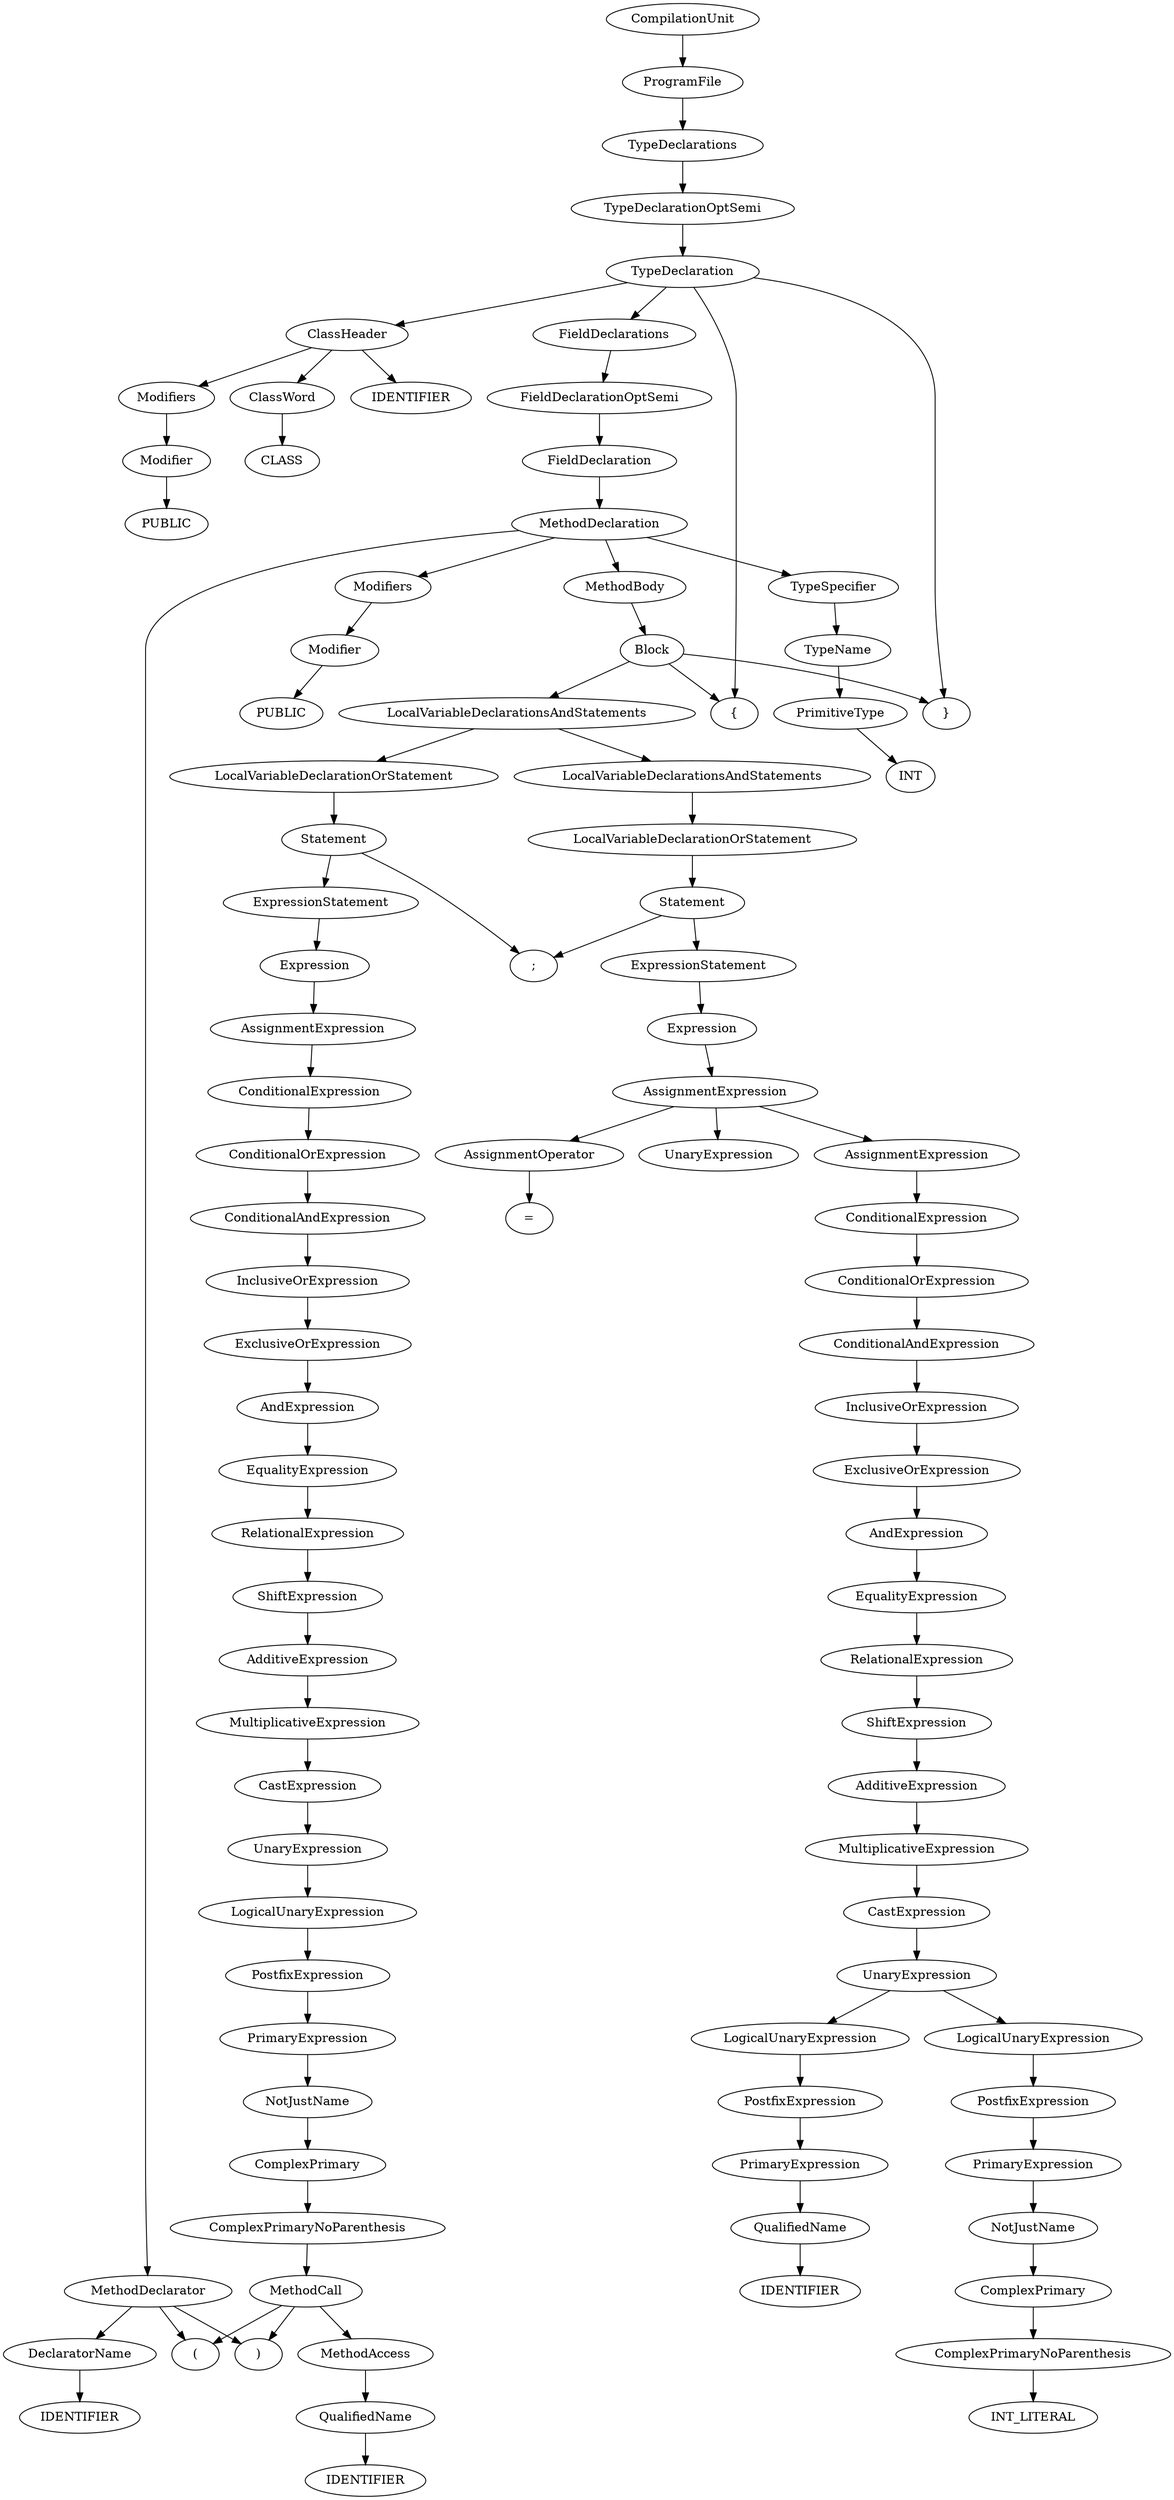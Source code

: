 digraph "Parse Tree" {
	ProgramFile1 [label = "ProgramFile"] 
	CompilationUnit -> {  ProgramFile1 }
	TypeDeclarations1 [label = "TypeDeclarations"] 
	ProgramFile1 -> {  TypeDeclarations1 }
	TypeDeclarationOptSemi1 [label = "TypeDeclarationOptSemi"] 
	TypeDeclarations1 -> {  TypeDeclarationOptSemi1 }
	TypeDeclaration1 [label = "TypeDeclaration"] 
	TypeDeclarationOptSemi1 -> {  TypeDeclaration1 }
	ClassHeader1 [label = "ClassHeader"] 
	FieldDeclarations1 [label = "FieldDeclarations"] 
	TypeDeclaration1 -> {  ClassHeader1 "{" FieldDeclarations1 "}" }
	FieldDeclarationOptSemi1 [label = "FieldDeclarationOptSemi"] 
	FieldDeclarations1 -> {  FieldDeclarationOptSemi1 }
	FieldDeclaration1 [label = "FieldDeclaration"] 
	FieldDeclarationOptSemi1 -> {  FieldDeclaration1 }
	MethodDeclaration1 [label = "MethodDeclaration"] 
	FieldDeclaration1 -> {  MethodDeclaration1 }
	Modifiers1 [label = "Modifiers"] 
	TypeSpecifier1 [label = "TypeSpecifier"] 
	MethodDeclarator1 [label = "MethodDeclarator"] 
	MethodBody1 [label = "MethodBody"] 
	MethodDeclaration1 -> {  Modifiers1 TypeSpecifier1 MethodDeclarator1 MethodBody1 }
	Block1 [label = "Block"] 
	MethodBody1 -> {  Block1 }
	LocalVariableDeclarationsAndStatements1 [label = "LocalVariableDeclarationsAndStatements"] 
	Block1 -> {  "{" LocalVariableDeclarationsAndStatements1 "}" }
	LocalVariableDeclarationsAndStatements2 [label = "LocalVariableDeclarationsAndStatements"] 
	LocalVariableDeclarationOrStatement1 [label = "LocalVariableDeclarationOrStatement"] 
	LocalVariableDeclarationsAndStatements1 -> {  LocalVariableDeclarationsAndStatements2 LocalVariableDeclarationOrStatement1 }
	Statement1 [label = "Statement"] 
	LocalVariableDeclarationOrStatement1 -> {  Statement1 }
	ExpressionStatement1 [label = "ExpressionStatement"] 
	Statement1 -> {  ExpressionStatement1 ";" }
	Expression1 [label = "Expression"] 
	ExpressionStatement1 -> {  Expression1 }
	AssignmentExpression1 [label = "AssignmentExpression"] 
	Expression1 -> {  AssignmentExpression1 }
	ConditionalExpression1 [label = "ConditionalExpression"] 
	AssignmentExpression1 -> {  ConditionalExpression1 }
	ConditionalOrExpression1 [label = "ConditionalOrExpression"] 
	ConditionalExpression1 -> {  ConditionalOrExpression1 }
	ConditionalAndExpression1 [label = "ConditionalAndExpression"] 
	ConditionalOrExpression1 -> {  ConditionalAndExpression1 }
	InclusiveOrExpression1 [label = "InclusiveOrExpression"] 
	ConditionalAndExpression1 -> {  InclusiveOrExpression1 }
	ExclusiveOrExpression1 [label = "ExclusiveOrExpression"] 
	InclusiveOrExpression1 -> {  ExclusiveOrExpression1 }
	AndExpression1 [label = "AndExpression"] 
	ExclusiveOrExpression1 -> {  AndExpression1 }
	EqualityExpression1 [label = "EqualityExpression"] 
	AndExpression1 -> {  EqualityExpression1 }
	RelationalExpression1 [label = "RelationalExpression"] 
	EqualityExpression1 -> {  RelationalExpression1 }
	ShiftExpression1 [label = "ShiftExpression"] 
	RelationalExpression1 -> {  ShiftExpression1 }
	AdditiveExpression1 [label = "AdditiveExpression"] 
	ShiftExpression1 -> {  AdditiveExpression1 }
	MultiplicativeExpression1 [label = "MultiplicativeExpression"] 
	AdditiveExpression1 -> {  MultiplicativeExpression1 }
	CastExpression1 [label = "CastExpression"] 
	MultiplicativeExpression1 -> {  CastExpression1 }
	UnaryExpression1 [label = "UnaryExpression"] 
	CastExpression1 -> {  UnaryExpression1 }
	LogicalUnaryExpression1 [label = "LogicalUnaryExpression"] 
	UnaryExpression1 -> {  LogicalUnaryExpression1 }
	PostfixExpression1 [label = "PostfixExpression"] 
	LogicalUnaryExpression1 -> {  PostfixExpression1 }
	PrimaryExpression1 [label = "PrimaryExpression"] 
	PostfixExpression1 -> {  PrimaryExpression1 }
	NotJustName1 [label = "NotJustName"] 
	PrimaryExpression1 -> {  NotJustName1 }
	ComplexPrimary1 [label = "ComplexPrimary"] 
	NotJustName1 -> {  ComplexPrimary1 }
	ComplexPrimaryNoParenthesis1 [label = "ComplexPrimaryNoParenthesis"] 
	ComplexPrimary1 -> {  ComplexPrimaryNoParenthesis1 }
	MethodCall1 [label = "MethodCall"] 
	ComplexPrimaryNoParenthesis1 -> {  MethodCall1 }
	MethodAccess1 [label = "MethodAccess"] 
	MethodCall1 -> {  MethodAccess1 "(" ")" }
	QualifiedName1 [label = "QualifiedName"] 
	MethodAccess1 -> {  QualifiedName1 }
	IDENTIFIER1 [label = "IDENTIFIER"] 
	QualifiedName1 -> {  IDENTIFIER1 }
	LocalVariableDeclarationOrStatement2 [label = "LocalVariableDeclarationOrStatement"] 
	LocalVariableDeclarationsAndStatements2 -> {  LocalVariableDeclarationOrStatement2 }
	Statement2 [label = "Statement"] 
	LocalVariableDeclarationOrStatement2 -> {  Statement2 }
	ExpressionStatement2 [label = "ExpressionStatement"] 
	Statement2 -> {  ExpressionStatement2 ";" }
	Expression2 [label = "Expression"] 
	ExpressionStatement2 -> {  Expression2 }
	AssignmentExpression2 [label = "AssignmentExpression"] 
	Expression2 -> {  AssignmentExpression2 }
	UnaryExpression2 [label = "UnaryExpression"] 
	AssignmentOperator1 [label = "AssignmentOperator"] 
	AssignmentExpression3 [label = "AssignmentExpression"] 
	AssignmentExpression2 -> {  UnaryExpression2 AssignmentOperator1 AssignmentExpression3 }
	ConditionalExpression2 [label = "ConditionalExpression"] 
	AssignmentExpression3 -> {  ConditionalExpression2 }
	ConditionalOrExpression2 [label = "ConditionalOrExpression"] 
	ConditionalExpression2 -> {  ConditionalOrExpression2 }
	ConditionalAndExpression2 [label = "ConditionalAndExpression"] 
	ConditionalOrExpression2 -> {  ConditionalAndExpression2 }
	InclusiveOrExpression2 [label = "InclusiveOrExpression"] 
	ConditionalAndExpression2 -> {  InclusiveOrExpression2 }
	ExclusiveOrExpression2 [label = "ExclusiveOrExpression"] 
	InclusiveOrExpression2 -> {  ExclusiveOrExpression2 }
	AndExpression2 [label = "AndExpression"] 
	ExclusiveOrExpression2 -> {  AndExpression2 }
	EqualityExpression2 [label = "EqualityExpression"] 
	AndExpression2 -> {  EqualityExpression2 }
	RelationalExpression2 [label = "RelationalExpression"] 
	EqualityExpression2 -> {  RelationalExpression2 }
	ShiftExpression2 [label = "ShiftExpression"] 
	RelationalExpression2 -> {  ShiftExpression2 }
	AdditiveExpression2 [label = "AdditiveExpression"] 
	ShiftExpression2 -> {  AdditiveExpression2 }
	MultiplicativeExpression2 [label = "MultiplicativeExpression"] 
	AdditiveExpression2 -> {  MultiplicativeExpression2 }
	CastExpression2 [label = "CastExpression"] 
	MultiplicativeExpression2 -> {  CastExpression2 }
	UnaryExpression3 [label = "UnaryExpression"] 
	CastExpression2 -> {  UnaryExpression3 }
	LogicalUnaryExpression2 [label = "LogicalUnaryExpression"] 
	UnaryExpression3 -> {  LogicalUnaryExpression2 }
	PostfixExpression2 [label = "PostfixExpression"] 
	LogicalUnaryExpression2 -> {  PostfixExpression2 }
	PrimaryExpression2 [label = "PrimaryExpression"] 
	PostfixExpression2 -> {  PrimaryExpression2 }
	NotJustName2 [label = "NotJustName"] 
	PrimaryExpression2 -> {  NotJustName2 }
	ComplexPrimary2 [label = "ComplexPrimary"] 
	NotJustName2 -> {  ComplexPrimary2 }
	ComplexPrimaryNoParenthesis2 [label = "ComplexPrimaryNoParenthesis"] 
	ComplexPrimary2 -> {  ComplexPrimaryNoParenthesis2 }
	INT_LITERAL1 [label = "INT_LITERAL"] 
	ComplexPrimaryNoParenthesis2 -> {  INT_LITERAL1 }
	AssignmentOperator1 -> {  "=" }
	LogicalUnaryExpression3 [label = "LogicalUnaryExpression"] 
	UnaryExpression3 -> {  LogicalUnaryExpression3 }
	PostfixExpression3 [label = "PostfixExpression"] 
	LogicalUnaryExpression3 -> {  PostfixExpression3 }
	PrimaryExpression3 [label = "PrimaryExpression"] 
	PostfixExpression3 -> {  PrimaryExpression3 }
	QualifiedName2 [label = "QualifiedName"] 
	PrimaryExpression3 -> {  QualifiedName2 }
	IDENTIFIER2 [label = "IDENTIFIER"] 
	QualifiedName2 -> {  IDENTIFIER2 }
	DeclaratorName1 [label = "DeclaratorName"] 
	MethodDeclarator1 -> {  DeclaratorName1 "(" ")" }
	IDENTIFIER3 [label = "IDENTIFIER"] 
	DeclaratorName1 -> {  IDENTIFIER3 }
	TypeName1 [label = "TypeName"] 
	TypeSpecifier1 -> {  TypeName1 }
	PrimitiveType1 [label = "PrimitiveType"] 
	TypeName1 -> {  PrimitiveType1 }
	INT1 [label = "INT"] 
	PrimitiveType1 -> {  INT1 }
	Modifier1 [label = "Modifier"] 
	Modifiers1 -> {  Modifier1 }
	PUBLIC1 [label = "PUBLIC"] 
	Modifier1 -> {  PUBLIC1 }
	Modifiers2 [label = "Modifiers"] 
	ClassWord1 [label = "ClassWord"] 
	IDENTIFIER4 [label = "IDENTIFIER"] 
	ClassHeader1 -> {  Modifiers2 ClassWord1 IDENTIFIER4 }
	CLASS1 [label = "CLASS"] 
	ClassWord1 -> {  CLASS1 }
	Modifier2 [label = "Modifier"] 
	Modifiers2 -> {  Modifier2 }
	PUBLIC2 [label = "PUBLIC"] 
	Modifier2 -> {  PUBLIC2 }

}